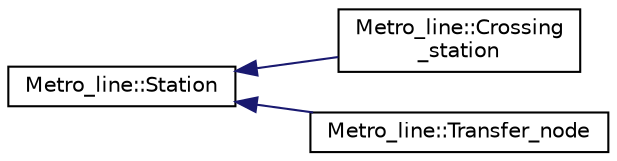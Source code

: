 digraph "Graphical Class Hierarchy"
{
 // LATEX_PDF_SIZE
  edge [fontname="Helvetica",fontsize="10",labelfontname="Helvetica",labelfontsize="10"];
  node [fontname="Helvetica",fontsize="10",shape=record];
  rankdir="LR";
  Node0 [label="Metro_line::Station",height=0.2,width=0.4,color="black", fillcolor="white", style="filled",URL="$class_metro__line_1_1_station.html",tooltip=" "];
  Node0 -> Node1 [dir="back",color="midnightblue",fontsize="10",style="solid",fontname="Helvetica"];
  Node1 [label="Metro_line::Crossing\l_station",height=0.2,width=0.4,color="black", fillcolor="white", style="filled",URL="$class_metro__line_1_1_crossing__station.html",tooltip=" "];
  Node0 -> Node2 [dir="back",color="midnightblue",fontsize="10",style="solid",fontname="Helvetica"];
  Node2 [label="Metro_line::Transfer_node",height=0.2,width=0.4,color="black", fillcolor="white", style="filled",URL="$class_metro__line_1_1_transfer__node.html",tooltip=" "];
}
